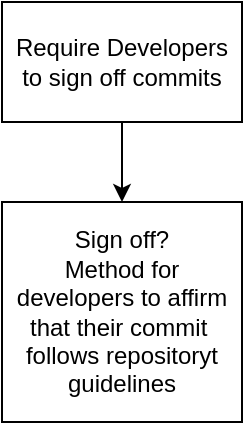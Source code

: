 <mxfile version="24.7.6">
  <diagram name="Page-1" id="faQ0q9WDRmPWhWpRmB0q">
    <mxGraphModel dx="954" dy="592" grid="1" gridSize="10" guides="1" tooltips="1" connect="1" arrows="1" fold="1" page="1" pageScale="1" pageWidth="827" pageHeight="1169" math="0" shadow="0">
      <root>
        <mxCell id="0" />
        <mxCell id="1" parent="0" />
        <mxCell id="JHxSLvHmcsKLVMjuVEuG-3" value="" style="edgeStyle=orthogonalEdgeStyle;rounded=0;orthogonalLoop=1;jettySize=auto;html=1;" edge="1" parent="1" source="JHxSLvHmcsKLVMjuVEuG-1" target="JHxSLvHmcsKLVMjuVEuG-2">
          <mxGeometry relative="1" as="geometry" />
        </mxCell>
        <mxCell id="JHxSLvHmcsKLVMjuVEuG-1" value="Require Developers&lt;div&gt;to sign off commits&lt;/div&gt;" style="rounded=0;whiteSpace=wrap;html=1;" vertex="1" parent="1">
          <mxGeometry x="210" y="130" width="120" height="60" as="geometry" />
        </mxCell>
        <mxCell id="JHxSLvHmcsKLVMjuVEuG-2" value="Sign off?&lt;div&gt;Method for developers to affirm&lt;/div&gt;&lt;div&gt;that their commit&amp;nbsp;&lt;/div&gt;&lt;div&gt;follows repositoryt guidelines&lt;/div&gt;" style="whiteSpace=wrap;html=1;rounded=0;" vertex="1" parent="1">
          <mxGeometry x="210" y="230" width="120" height="110" as="geometry" />
        </mxCell>
      </root>
    </mxGraphModel>
  </diagram>
</mxfile>
